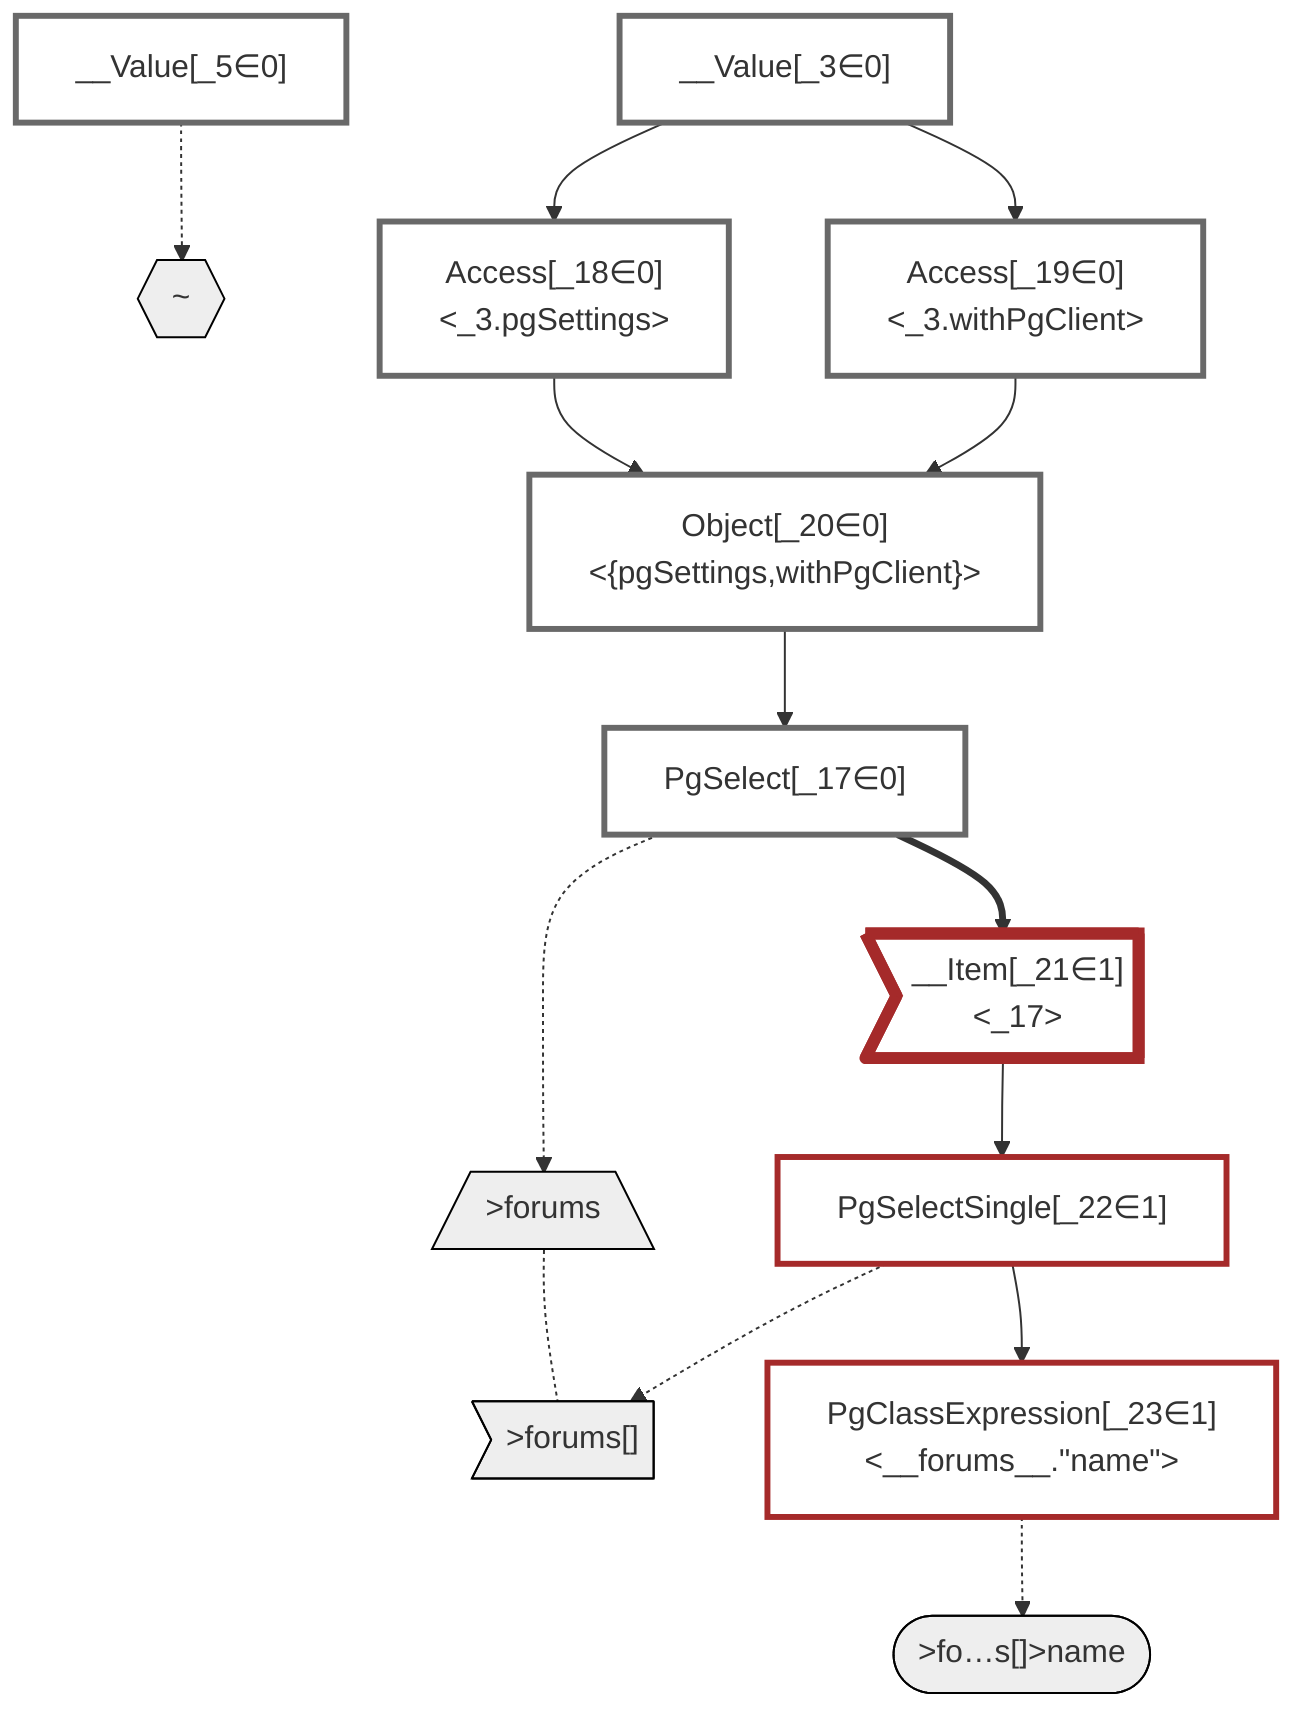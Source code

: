 graph TD
    classDef path fill:#eee,stroke:#000
    classDef plan fill:#fff,stroke-width:3px
    classDef itemplan fill:#fff,stroke-width:6px
    classDef sideeffectplan fill:#f00,stroke-width:6px

    %% subgraph fields
    P1{{"~"}}:::path
    P2[/">forums"\]:::path
    P3>">forums[]"]:::path
    P2 -.- P3
    P4([">fo…s[]>name"]):::path
    %% P3 -.-> P4
    %% P1 -.-> P2
    %% end

    %% define plans
    __Value_3["__Value[_3∈0]<br /><context>"]:::plan
    __Value_5["__Value[_5∈0]<br /><rootValue>"]:::plan
    PgSelect_17["PgSelect[_17∈0]<br /><forums>"]:::plan
    Access_18["Access[_18∈0]<br /><_3.pgSettings>"]:::plan
    Access_19["Access[_19∈0]<br /><_3.withPgClient>"]:::plan
    Object_20["Object[_20∈0]<br /><{pgSettings,withPgClient}>"]:::plan
    __Item_21>"__Item[_21∈1]<br /><_17>"]:::itemplan
    PgSelectSingle_22["PgSelectSingle[_22∈1]<br /><forums>"]:::plan
    PgClassExpression_23["PgClassExpression[_23∈1]<br /><__forums__.#quot;name#quot;>"]:::plan

    %% plan dependencies
    Object_20 --> PgSelect_17
    __Value_3 --> Access_18
    __Value_3 --> Access_19
    Access_18 --> Object_20
    Access_19 --> Object_20
    PgSelect_17 ==> __Item_21
    __Item_21 --> PgSelectSingle_22
    PgSelectSingle_22 --> PgClassExpression_23

    %% plan-to-path relationships
    __Value_5 -.-> P1
    PgSelect_17 -.-> P2
    PgSelectSingle_22 -.-> P3
    PgClassExpression_23 -.-> P4

    %% allocate buckets
    classDef bucket0 stroke:#696969
    class __Value_3,__Value_5,PgSelect_17,Access_18,Access_19,Object_20 bucket0
    classDef bucket1 stroke:#a52a2a
    class __Item_21,PgSelectSingle_22,PgClassExpression_23 bucket1